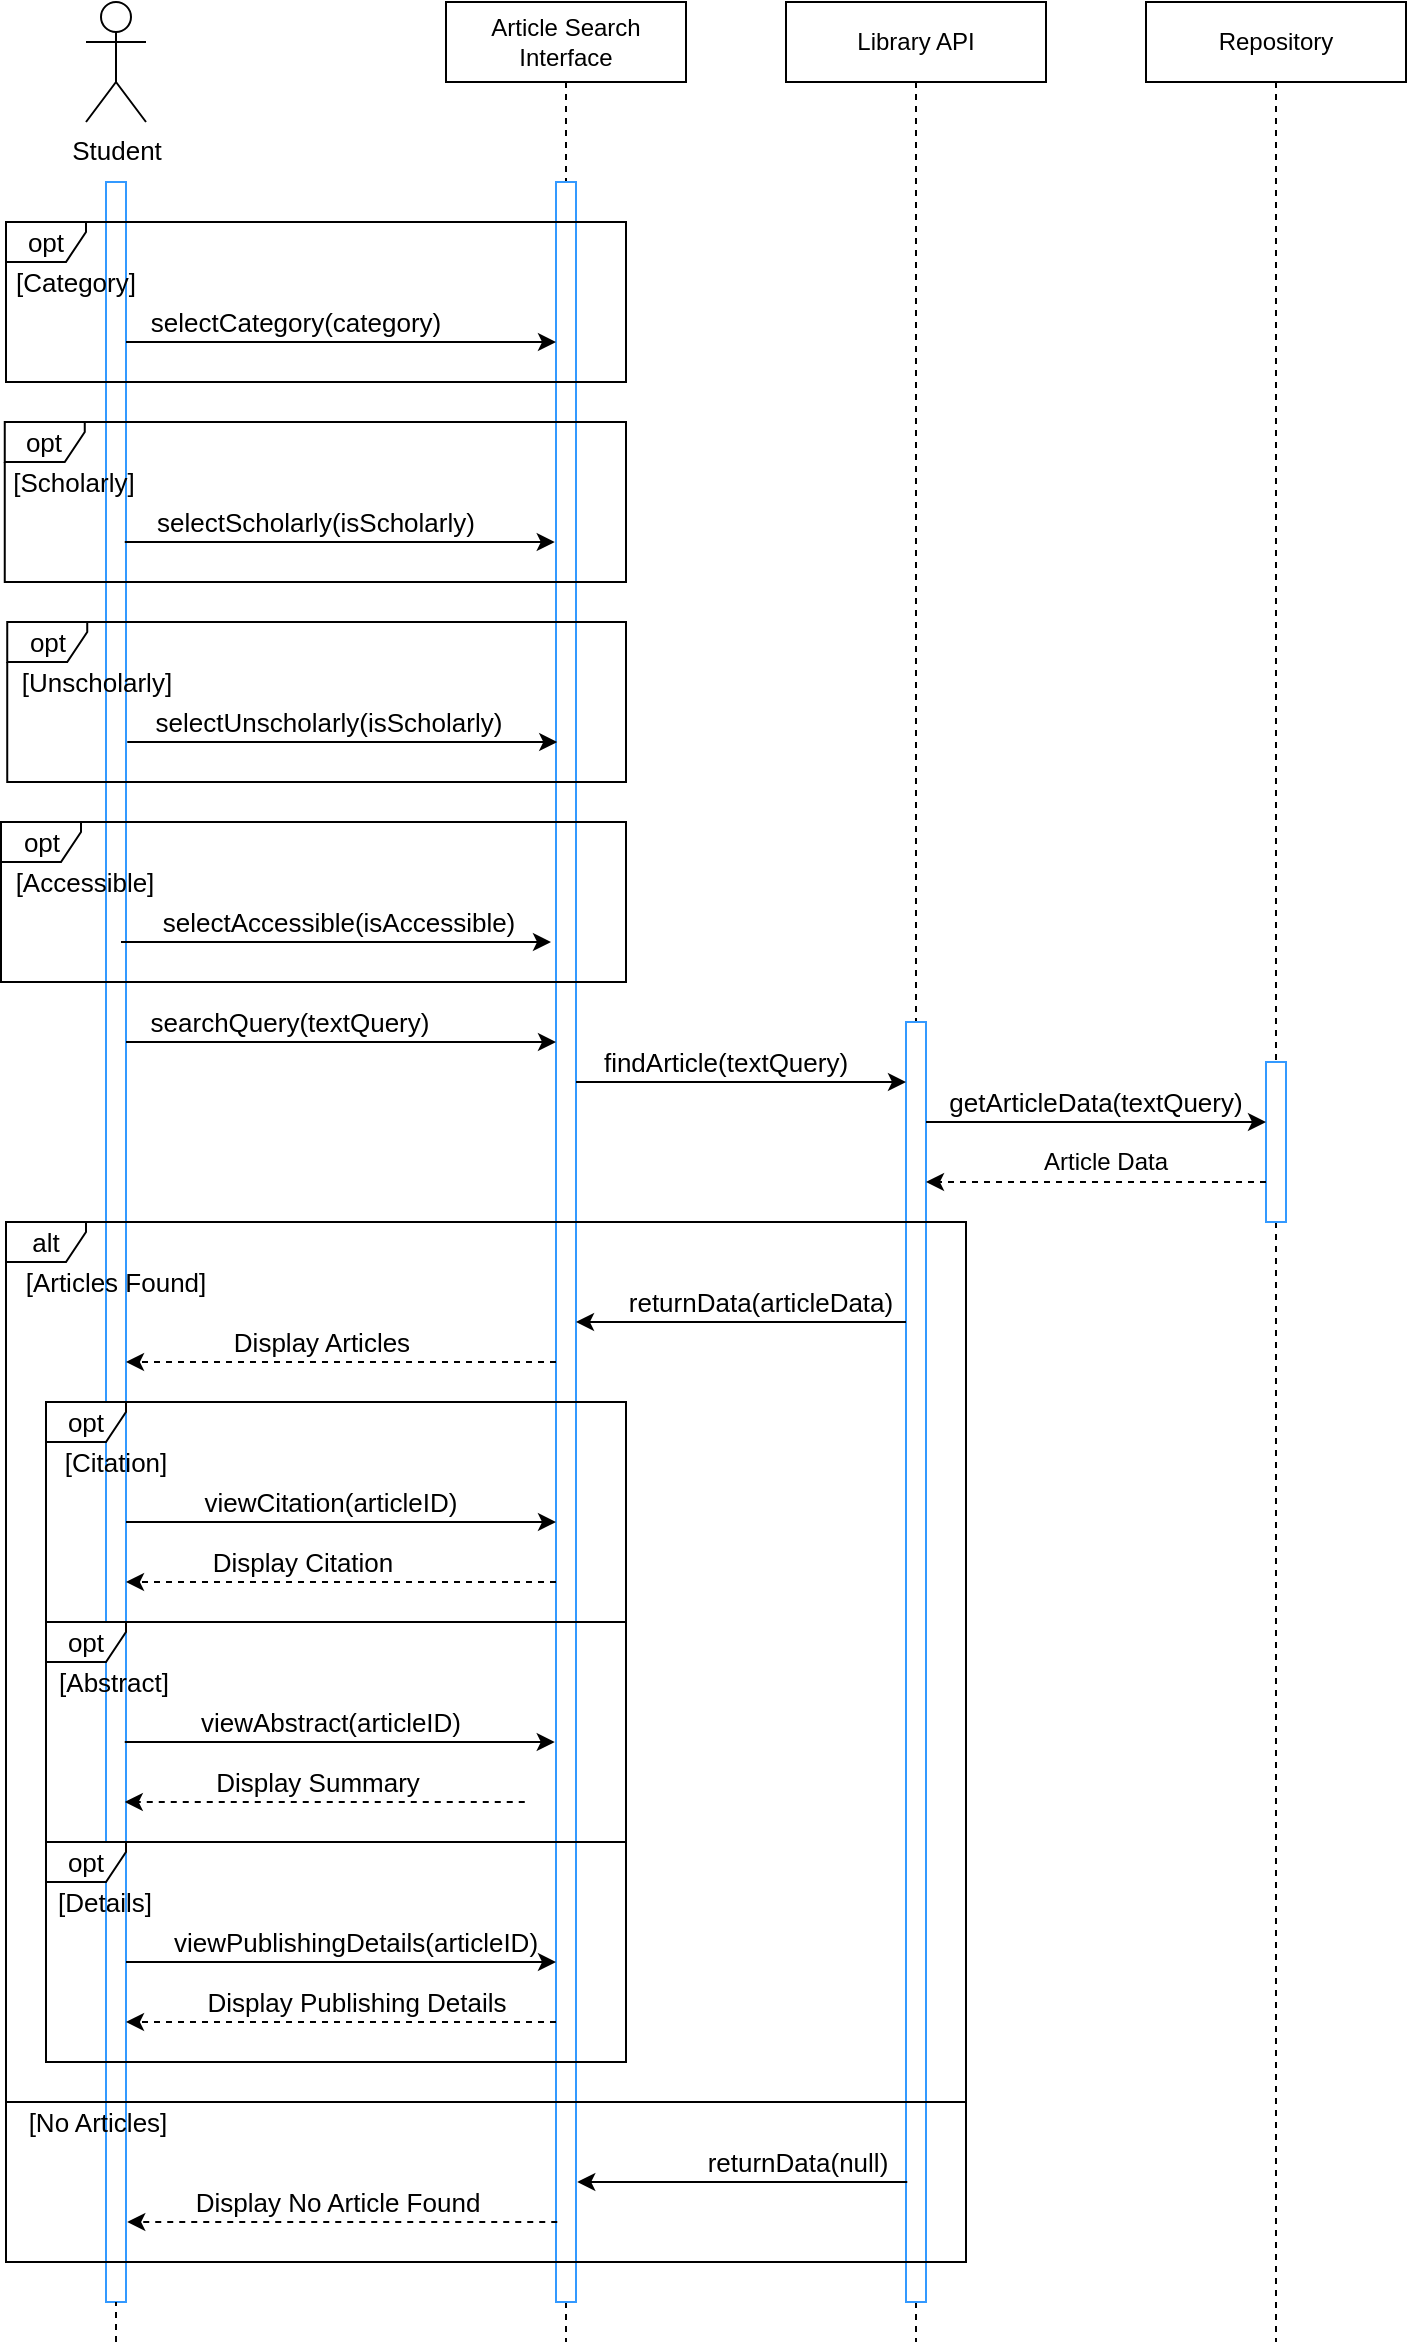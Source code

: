 <mxfile compressed="false" version="21.0.10" type="device">
  <diagram name="Page-1" id="2YBvvXClWsGukQMizWep">
    <mxGraphModel dx="1363" dy="877" grid="1" gridSize="10" guides="1" tooltips="1" connect="1" arrows="1" fold="1" page="1" pageScale="1" pageWidth="2500" pageHeight="2500" math="0" shadow="0">
      <root>
        <mxCell id="0" />
        <mxCell id="1" parent="0" />
        <mxCell id="aM9ryv3xv72pqoxQDRHE-5" value="Repository" style="shape=umlLifeline;perimeter=lifelinePerimeter;whiteSpace=wrap;html=1;container=0;dropTarget=0;collapsible=0;recursiveResize=0;outlineConnect=0;portConstraint=eastwest;newEdgeStyle={&quot;edgeStyle&quot;:&quot;elbowEdgeStyle&quot;,&quot;elbow&quot;:&quot;vertical&quot;,&quot;curved&quot;:0,&quot;rounded&quot;:0};" parent="1" vertex="1">
          <mxGeometry x="580" y="40" width="130" height="1170" as="geometry" />
        </mxCell>
        <mxCell id="aM9ryv3xv72pqoxQDRHE-6" value="" style="html=1;points=[];perimeter=orthogonalPerimeter;outlineConnect=0;targetShapes=umlLifeline;portConstraint=eastwest;newEdgeStyle={&quot;edgeStyle&quot;:&quot;elbowEdgeStyle&quot;,&quot;elbow&quot;:&quot;vertical&quot;,&quot;curved&quot;:0,&quot;rounded&quot;:0};strokeColor=#3399FF;" parent="aM9ryv3xv72pqoxQDRHE-5" vertex="1">
          <mxGeometry x="60" y="530" width="10" height="80" as="geometry" />
        </mxCell>
        <mxCell id="fCjNDRdymDhb6TnAWpX7-8" value="Student" style="shape=umlActor;verticalLabelPosition=bottom;verticalAlign=top;html=1;outlineConnect=0;strokeColor=#000000;fontSize=13;" parent="1" vertex="1">
          <mxGeometry x="50" y="40" width="30" height="60" as="geometry" />
        </mxCell>
        <mxCell id="fCjNDRdymDhb6TnAWpX7-12" value="" style="html=1;points=[];perimeter=orthogonalPerimeter;outlineConnect=0;targetShapes=umlLifeline;portConstraint=eastwest;newEdgeStyle={&quot;edgeStyle&quot;:&quot;elbowEdgeStyle&quot;,&quot;elbow&quot;:&quot;vertical&quot;,&quot;curved&quot;:0,&quot;rounded&quot;:0};strokeColor=#3399FF;" parent="1" vertex="1">
          <mxGeometry x="60" y="130" width="10" height="1060" as="geometry" />
        </mxCell>
        <mxCell id="fCjNDRdymDhb6TnAWpX7-27" value="Article Search Interface" style="shape=umlLifeline;perimeter=lifelinePerimeter;whiteSpace=wrap;html=1;container=0;dropTarget=0;collapsible=0;recursiveResize=0;outlineConnect=0;portConstraint=eastwest;newEdgeStyle={&quot;edgeStyle&quot;:&quot;elbowEdgeStyle&quot;,&quot;elbow&quot;:&quot;vertical&quot;,&quot;curved&quot;:0,&quot;rounded&quot;:0};" parent="1" vertex="1">
          <mxGeometry x="230" y="40" width="120" height="1170" as="geometry" />
        </mxCell>
        <mxCell id="fCjNDRdymDhb6TnAWpX7-28" value="" style="html=1;points=[];perimeter=orthogonalPerimeter;outlineConnect=0;targetShapes=umlLifeline;portConstraint=eastwest;newEdgeStyle={&quot;edgeStyle&quot;:&quot;elbowEdgeStyle&quot;,&quot;elbow&quot;:&quot;vertical&quot;,&quot;curved&quot;:0,&quot;rounded&quot;:0};strokeColor=#3399FF;" parent="fCjNDRdymDhb6TnAWpX7-27" vertex="1">
          <mxGeometry x="55" y="90" width="10" height="1060" as="geometry" />
        </mxCell>
        <mxCell id="fCjNDRdymDhb6TnAWpX7-33" value="" style="endArrow=none;dashed=1;html=1;rounded=0;fontSize=13;" parent="1" target="fCjNDRdymDhb6TnAWpX7-12" edge="1">
          <mxGeometry width="50" height="50" relative="1" as="geometry">
            <mxPoint x="65" y="1210" as="sourcePoint" />
            <mxPoint x="65" y="660" as="targetPoint" />
            <Array as="points" />
          </mxGeometry>
        </mxCell>
        <mxCell id="fCjNDRdymDhb6TnAWpX7-42" value="selectCategory(category)" style="text;html=1;strokeColor=none;fillColor=none;align=center;verticalAlign=middle;whiteSpace=wrap;rounded=0;fontSize=13;" parent="1" vertex="1">
          <mxGeometry x="70" y="190" width="170" height="20" as="geometry" />
        </mxCell>
        <mxCell id="fCjNDRdymDhb6TnAWpX7-45" value="opt" style="shape=umlFrame;whiteSpace=wrap;html=1;pointerEvents=0;strokeColor=#000000;fontSize=13;width=40;height=20;" parent="1" vertex="1">
          <mxGeometry x="10" y="150" width="310" height="80" as="geometry" />
        </mxCell>
        <mxCell id="fCjNDRdymDhb6TnAWpX7-46" value="[Category]" style="text;html=1;strokeColor=none;fillColor=none;align=center;verticalAlign=middle;whiteSpace=wrap;rounded=0;fontSize=13;" parent="1" vertex="1">
          <mxGeometry x="10" y="170" width="70" height="20" as="geometry" />
        </mxCell>
        <mxCell id="fCjNDRdymDhb6TnAWpX7-51" value="" style="endArrow=classic;html=1;rounded=0;fontSize=13;" parent="1" source="fCjNDRdymDhb6TnAWpX7-12" target="fCjNDRdymDhb6TnAWpX7-28" edge="1">
          <mxGeometry width="50" height="50" relative="1" as="geometry">
            <mxPoint x="70" y="230" as="sourcePoint" />
            <mxPoint x="285" y="230" as="targetPoint" />
            <Array as="points">
              <mxPoint x="139" y="210" />
              <mxPoint x="204" y="210" />
            </Array>
          </mxGeometry>
        </mxCell>
        <mxCell id="8WBUeJ8e2ZMxS5DKSKpC-83" value="Library API" style="shape=umlLifeline;perimeter=lifelinePerimeter;whiteSpace=wrap;html=1;container=0;dropTarget=0;collapsible=0;recursiveResize=0;outlineConnect=0;portConstraint=eastwest;newEdgeStyle={&quot;edgeStyle&quot;:&quot;elbowEdgeStyle&quot;,&quot;elbow&quot;:&quot;vertical&quot;,&quot;curved&quot;:0,&quot;rounded&quot;:0};" parent="1" vertex="1">
          <mxGeometry x="400" y="40" width="130" height="1170" as="geometry" />
        </mxCell>
        <mxCell id="8WBUeJ8e2ZMxS5DKSKpC-84" value="" style="html=1;points=[];perimeter=orthogonalPerimeter;outlineConnect=0;targetShapes=umlLifeline;portConstraint=eastwest;newEdgeStyle={&quot;edgeStyle&quot;:&quot;elbowEdgeStyle&quot;,&quot;elbow&quot;:&quot;vertical&quot;,&quot;curved&quot;:0,&quot;rounded&quot;:0};strokeColor=#3399FF;" parent="8WBUeJ8e2ZMxS5DKSKpC-83" vertex="1">
          <mxGeometry x="60" y="510" width="10" height="640" as="geometry" />
        </mxCell>
        <mxCell id="UOv02gEyeNIiNMxLk5ma-1" value="selectScholarly(isScholarly)" style="text;html=1;strokeColor=none;fillColor=none;align=center;verticalAlign=middle;whiteSpace=wrap;rounded=0;fontSize=13;" parent="1" vertex="1">
          <mxGeometry x="80" y="290" width="170" height="20" as="geometry" />
        </mxCell>
        <mxCell id="UOv02gEyeNIiNMxLk5ma-2" value="opt" style="shape=umlFrame;whiteSpace=wrap;html=1;pointerEvents=0;strokeColor=#000000;fontSize=13;width=40;height=20;" parent="1" vertex="1">
          <mxGeometry x="9.38" y="250" width="310.62" height="80" as="geometry" />
        </mxCell>
        <mxCell id="UOv02gEyeNIiNMxLk5ma-3" value="[Scholarly]" style="text;html=1;strokeColor=none;fillColor=none;align=center;verticalAlign=middle;whiteSpace=wrap;rounded=0;fontSize=13;" parent="1" vertex="1">
          <mxGeometry x="9.38" y="270" width="70" height="20" as="geometry" />
        </mxCell>
        <mxCell id="UOv02gEyeNIiNMxLk5ma-4" value="" style="endArrow=classic;html=1;rounded=0;fontSize=13;" parent="1" edge="1">
          <mxGeometry width="50" height="50" relative="1" as="geometry">
            <mxPoint x="69.38" y="310" as="sourcePoint" />
            <mxPoint x="284.38" y="310" as="targetPoint" />
            <Array as="points">
              <mxPoint x="138.38" y="310" />
              <mxPoint x="203.38" y="310" />
            </Array>
          </mxGeometry>
        </mxCell>
        <mxCell id="UOv02gEyeNIiNMxLk5ma-9" value="" style="endArrow=classic;html=1;rounded=0;" parent="1" edge="1">
          <mxGeometry width="50" height="50" relative="1" as="geometry">
            <mxPoint x="70" y="560" as="sourcePoint" />
            <mxPoint x="285" y="560" as="targetPoint" />
            <Array as="points">
              <mxPoint x="180" y="560" />
            </Array>
          </mxGeometry>
        </mxCell>
        <mxCell id="UOv02gEyeNIiNMxLk5ma-11" value="searchQuery(textQuery)" style="text;html=1;strokeColor=none;fillColor=none;align=center;verticalAlign=middle;whiteSpace=wrap;rounded=0;fontSize=13;" parent="1" vertex="1">
          <mxGeometry x="73.75" y="540" width="156.25" height="20" as="geometry" />
        </mxCell>
        <mxCell id="UOv02gEyeNIiNMxLk5ma-12" value="" style="endArrow=classic;html=1;rounded=0;" parent="1" edge="1">
          <mxGeometry width="50" height="50" relative="1" as="geometry">
            <mxPoint x="295" y="580" as="sourcePoint" />
            <mxPoint x="460" y="580" as="targetPoint" />
            <Array as="points">
              <mxPoint x="430" y="580" />
            </Array>
          </mxGeometry>
        </mxCell>
        <mxCell id="UOv02gEyeNIiNMxLk5ma-13" value="findArticle(textQuery)" style="text;html=1;strokeColor=none;fillColor=none;align=center;verticalAlign=middle;whiteSpace=wrap;rounded=0;fontSize=13;" parent="1" vertex="1">
          <mxGeometry x="300" y="560" width="140" height="20" as="geometry" />
        </mxCell>
        <mxCell id="UOv02gEyeNIiNMxLk5ma-14" value="" style="endArrow=classic;html=1;rounded=0;" parent="1" target="aM9ryv3xv72pqoxQDRHE-6" edge="1">
          <mxGeometry width="50" height="50" relative="1" as="geometry">
            <mxPoint x="470" y="600" as="sourcePoint" />
            <mxPoint x="560" y="610" as="targetPoint" />
            <Array as="points">
              <mxPoint x="520" y="600" />
            </Array>
          </mxGeometry>
        </mxCell>
        <mxCell id="UOv02gEyeNIiNMxLk5ma-15" value="getArticleData(textQuery)" style="text;html=1;strokeColor=none;fillColor=none;align=center;verticalAlign=middle;whiteSpace=wrap;rounded=0;fontSize=13;" parent="1" vertex="1">
          <mxGeometry x="470" y="580" width="170" height="20" as="geometry" />
        </mxCell>
        <mxCell id="UOv02gEyeNIiNMxLk5ma-16" value="alt" style="shape=umlFrame;whiteSpace=wrap;html=1;pointerEvents=0;strokeColor=#000000;fontSize=13;width=40;height=20;" parent="1" vertex="1">
          <mxGeometry x="10" y="650" width="480" height="440" as="geometry" />
        </mxCell>
        <mxCell id="UOv02gEyeNIiNMxLk5ma-17" value="returnData(articleData)" style="text;html=1;strokeColor=none;fillColor=none;align=center;verticalAlign=middle;whiteSpace=wrap;rounded=0;fontSize=13;" parent="1" vertex="1">
          <mxGeometry x="320" y="680" width="135" height="20" as="geometry" />
        </mxCell>
        <mxCell id="UOv02gEyeNIiNMxLk5ma-18" value="" style="endArrow=classic;html=1;rounded=0;fontSize=13;" parent="1" edge="1">
          <mxGeometry width="50" height="50" relative="1" as="geometry">
            <mxPoint x="460" y="700" as="sourcePoint" />
            <mxPoint x="295" y="700" as="targetPoint" />
            <Array as="points">
              <mxPoint x="440" y="700" />
            </Array>
          </mxGeometry>
        </mxCell>
        <mxCell id="UOv02gEyeNIiNMxLk5ma-19" value="" style="endArrow=classic;html=1;rounded=0;fontSize=13;dashed=1;" parent="1" edge="1">
          <mxGeometry width="50" height="50" relative="1" as="geometry">
            <mxPoint x="285" y="720" as="sourcePoint" />
            <mxPoint x="70" y="720" as="targetPoint" />
            <Array as="points">
              <mxPoint x="211" y="720" />
              <mxPoint x="130" y="720" />
            </Array>
          </mxGeometry>
        </mxCell>
        <mxCell id="UOv02gEyeNIiNMxLk5ma-20" value="Display Articles" style="text;html=1;strokeColor=none;fillColor=none;align=center;verticalAlign=middle;whiteSpace=wrap;rounded=0;fontSize=13;" parent="1" vertex="1">
          <mxGeometry x="115" y="700" width="106.25" height="20" as="geometry" />
        </mxCell>
        <mxCell id="UOv02gEyeNIiNMxLk5ma-21" value="" style="endArrow=classic;html=1;rounded=0;dashed=1;" parent="1" source="aM9ryv3xv72pqoxQDRHE-6" edge="1">
          <mxGeometry width="50" height="50" relative="1" as="geometry">
            <mxPoint x="680" y="630" as="sourcePoint" />
            <mxPoint x="470" y="630" as="targetPoint" />
            <Array as="points">
              <mxPoint x="600" y="630" />
            </Array>
          </mxGeometry>
        </mxCell>
        <mxCell id="UOv02gEyeNIiNMxLk5ma-22" value="Article Data" style="text;html=1;strokeColor=none;fillColor=none;align=center;verticalAlign=middle;whiteSpace=wrap;rounded=0;" parent="1" vertex="1">
          <mxGeometry x="525" y="610" width="70" height="20" as="geometry" />
        </mxCell>
        <mxCell id="UOv02gEyeNIiNMxLk5ma-23" value="[Articles Found]" style="text;html=1;strokeColor=none;fillColor=none;align=center;verticalAlign=middle;whiteSpace=wrap;rounded=0;fontSize=13;" parent="1" vertex="1">
          <mxGeometry x="10" y="670" width="110" height="20" as="geometry" />
        </mxCell>
        <mxCell id="UOv02gEyeNIiNMxLk5ma-24" value="returnData(null)" style="text;html=1;strokeColor=none;fillColor=none;align=center;verticalAlign=middle;whiteSpace=wrap;rounded=0;fontSize=13;" parent="1" vertex="1">
          <mxGeometry x="350.62" y="1110" width="110" height="20" as="geometry" />
        </mxCell>
        <mxCell id="UOv02gEyeNIiNMxLk5ma-25" value="" style="endArrow=classic;html=1;rounded=0;fontSize=13;" parent="1" edge="1">
          <mxGeometry width="50" height="50" relative="1" as="geometry">
            <mxPoint x="460.62" y="1130" as="sourcePoint" />
            <mxPoint x="295.62" y="1130" as="targetPoint" />
            <Array as="points">
              <mxPoint x="440.62" y="1130" />
            </Array>
          </mxGeometry>
        </mxCell>
        <mxCell id="UOv02gEyeNIiNMxLk5ma-26" value="" style="endArrow=classic;html=1;rounded=0;fontSize=13;dashed=1;" parent="1" edge="1">
          <mxGeometry width="50" height="50" relative="1" as="geometry">
            <mxPoint x="285.62" y="1150" as="sourcePoint" />
            <mxPoint x="70.62" y="1150" as="targetPoint" />
            <Array as="points">
              <mxPoint x="219.62" y="1150" />
              <mxPoint x="129.62" y="1150" />
            </Array>
          </mxGeometry>
        </mxCell>
        <mxCell id="UOv02gEyeNIiNMxLk5ma-27" value="Display No Article Found" style="text;html=1;strokeColor=none;fillColor=none;align=center;verticalAlign=middle;whiteSpace=wrap;rounded=0;fontSize=13;" parent="1" vertex="1">
          <mxGeometry x="97.81" y="1130" width="155.62" height="20" as="geometry" />
        </mxCell>
        <mxCell id="UOv02gEyeNIiNMxLk5ma-28" value="[No Articles]" style="text;html=1;strokeColor=none;fillColor=none;align=center;verticalAlign=middle;whiteSpace=wrap;rounded=0;fontSize=13;" parent="1" vertex="1">
          <mxGeometry x="10.62" y="1090" width="90" height="20" as="geometry" />
        </mxCell>
        <mxCell id="UOv02gEyeNIiNMxLk5ma-46" value="viewCitation(articleID)" style="text;html=1;strokeColor=none;fillColor=none;align=center;verticalAlign=middle;whiteSpace=wrap;rounded=0;fontSize=13;" parent="1" vertex="1">
          <mxGeometry x="106.25" y="780" width="132.5" height="20" as="geometry" />
        </mxCell>
        <mxCell id="UOv02gEyeNIiNMxLk5ma-47" value="" style="endArrow=classic;html=1;rounded=0;fontSize=13;" parent="1" edge="1">
          <mxGeometry width="50" height="50" relative="1" as="geometry">
            <mxPoint x="70" y="800" as="sourcePoint" />
            <mxPoint x="285" y="800" as="targetPoint" />
            <Array as="points">
              <mxPoint x="138.75" y="800" />
              <mxPoint x="203.75" y="800" />
            </Array>
          </mxGeometry>
        </mxCell>
        <mxCell id="UOv02gEyeNIiNMxLk5ma-48" value="" style="endArrow=classic;html=1;rounded=0;fontSize=13;dashed=1;" parent="1" edge="1">
          <mxGeometry width="50" height="50" relative="1" as="geometry">
            <mxPoint x="285" y="830" as="sourcePoint" />
            <mxPoint x="70" y="830" as="targetPoint" />
            <Array as="points">
              <mxPoint x="207" y="830" />
              <mxPoint x="169" y="830" />
              <mxPoint x="130" y="830" />
            </Array>
          </mxGeometry>
        </mxCell>
        <mxCell id="UOv02gEyeNIiNMxLk5ma-49" value="Display Citation" style="text;html=1;strokeColor=none;fillColor=none;align=center;verticalAlign=middle;whiteSpace=wrap;rounded=0;fontSize=13;" parent="1" vertex="1">
          <mxGeometry x="100.62" y="810" width="115" height="20" as="geometry" />
        </mxCell>
        <mxCell id="UOv02gEyeNIiNMxLk5ma-50" value="opt" style="shape=umlFrame;whiteSpace=wrap;html=1;pointerEvents=0;strokeColor=#000000;fontSize=13;width=40;height=20;" parent="1" vertex="1">
          <mxGeometry x="30" y="740" width="290" height="110" as="geometry" />
        </mxCell>
        <mxCell id="UOv02gEyeNIiNMxLk5ma-51" value="opt" style="shape=umlFrame;whiteSpace=wrap;html=1;pointerEvents=0;strokeColor=#000000;fontSize=13;width=40;height=20;" parent="1" vertex="1">
          <mxGeometry x="30" y="850" width="290" height="110" as="geometry" />
        </mxCell>
        <mxCell id="UOv02gEyeNIiNMxLk5ma-52" value="viewAbstract(articleID)" style="text;html=1;strokeColor=none;fillColor=none;align=center;verticalAlign=middle;whiteSpace=wrap;rounded=0;fontSize=13;" parent="1" vertex="1">
          <mxGeometry x="101.87" y="890" width="141.25" height="20" as="geometry" />
        </mxCell>
        <mxCell id="UOv02gEyeNIiNMxLk5ma-53" value="" style="endArrow=classic;html=1;rounded=0;fontSize=13;" parent="1" edge="1">
          <mxGeometry width="50" height="50" relative="1" as="geometry">
            <mxPoint x="69.38" y="910" as="sourcePoint" />
            <mxPoint x="284.38" y="910" as="targetPoint" />
            <Array as="points">
              <mxPoint x="99.38" y="910" />
              <mxPoint x="129.38" y="910" />
              <mxPoint x="169.38" y="910" />
              <mxPoint x="202.38" y="910" />
            </Array>
          </mxGeometry>
        </mxCell>
        <mxCell id="UOv02gEyeNIiNMxLk5ma-54" value="" style="endArrow=classic;html=1;rounded=0;fontSize=13;dashed=1;" parent="1" edge="1">
          <mxGeometry width="50" height="50" relative="1" as="geometry">
            <mxPoint x="269.38" y="940" as="sourcePoint" />
            <mxPoint x="69.38" y="940" as="targetPoint" />
            <Array as="points">
              <mxPoint x="205.38" y="940" />
              <mxPoint x="169.38" y="940" />
              <mxPoint x="125.38" y="940" />
            </Array>
          </mxGeometry>
        </mxCell>
        <mxCell id="UOv02gEyeNIiNMxLk5ma-55" value="Display Summary" style="text;html=1;strokeColor=none;fillColor=none;align=center;verticalAlign=middle;whiteSpace=wrap;rounded=0;fontSize=13;" parent="1" vertex="1">
          <mxGeometry x="113.13" y="920" width="106.25" height="20" as="geometry" />
        </mxCell>
        <mxCell id="UOv02gEyeNIiNMxLk5ma-56" value="opt" style="shape=umlFrame;whiteSpace=wrap;html=1;pointerEvents=0;strokeColor=#000000;fontSize=13;width=40;height=20;" parent="1" vertex="1">
          <mxGeometry x="30" y="960" width="290" height="110" as="geometry" />
        </mxCell>
        <mxCell id="UOv02gEyeNIiNMxLk5ma-57" value="viewPublishingDetails(articleID)" style="text;html=1;strokeColor=none;fillColor=none;align=center;verticalAlign=middle;whiteSpace=wrap;rounded=0;fontSize=13;" parent="1" vertex="1">
          <mxGeometry x="90" y="1000" width="190" height="20" as="geometry" />
        </mxCell>
        <mxCell id="UOv02gEyeNIiNMxLk5ma-58" value="" style="endArrow=classic;html=1;rounded=0;fontSize=13;" parent="1" edge="1">
          <mxGeometry width="50" height="50" relative="1" as="geometry">
            <mxPoint x="70" y="1020" as="sourcePoint" />
            <mxPoint x="285" y="1020" as="targetPoint" />
            <Array as="points">
              <mxPoint x="103" y="1020" />
              <mxPoint x="180" y="1020" />
              <mxPoint x="250" y="1020" />
            </Array>
          </mxGeometry>
        </mxCell>
        <mxCell id="UOv02gEyeNIiNMxLk5ma-59" value="" style="endArrow=classic;html=1;rounded=0;fontSize=13;dashed=1;" parent="1" edge="1">
          <mxGeometry width="50" height="50" relative="1" as="geometry">
            <mxPoint x="285" y="1050" as="sourcePoint" />
            <mxPoint x="70" y="1050" as="targetPoint" />
            <Array as="points">
              <mxPoint x="210" y="1050" />
              <mxPoint x="129" y="1050" />
            </Array>
          </mxGeometry>
        </mxCell>
        <mxCell id="UOv02gEyeNIiNMxLk5ma-60" value="Display Publishing Details" style="text;html=1;strokeColor=none;fillColor=none;align=center;verticalAlign=middle;whiteSpace=wrap;rounded=0;fontSize=13;" parent="1" vertex="1">
          <mxGeometry x="102.5" y="1030" width="165" height="20" as="geometry" />
        </mxCell>
        <mxCell id="UOv02gEyeNIiNMxLk5ma-61" value="[Citation]" style="text;html=1;strokeColor=none;fillColor=none;align=center;verticalAlign=middle;whiteSpace=wrap;rounded=0;fontSize=13;" parent="1" vertex="1">
          <mxGeometry x="30" y="760" width="70" height="20" as="geometry" />
        </mxCell>
        <mxCell id="UOv02gEyeNIiNMxLk5ma-64" value="[Abstract]" style="text;html=1;strokeColor=none;fillColor=none;align=center;verticalAlign=middle;whiteSpace=wrap;rounded=0;fontSize=13;" parent="1" vertex="1">
          <mxGeometry x="29.38" y="870" width="70" height="20" as="geometry" />
        </mxCell>
        <mxCell id="UOv02gEyeNIiNMxLk5ma-66" value="[Details]" style="text;html=1;strokeColor=none;fillColor=none;align=center;verticalAlign=middle;whiteSpace=wrap;rounded=0;fontSize=13;" parent="1" vertex="1">
          <mxGeometry x="30.32" y="980" width="59.06" height="20" as="geometry" />
        </mxCell>
        <mxCell id="umt8mZcQQaZcks_DzzUI-1" value="selectAccessible(isAccessible)" style="text;html=1;strokeColor=none;fillColor=none;align=center;verticalAlign=middle;whiteSpace=wrap;rounded=0;fontSize=13;" parent="1" vertex="1">
          <mxGeometry x="80" y="490" width="192.5" height="20" as="geometry" />
        </mxCell>
        <mxCell id="umt8mZcQQaZcks_DzzUI-2" value="opt" style="shape=umlFrame;whiteSpace=wrap;html=1;pointerEvents=0;strokeColor=#000000;fontSize=13;width=40;height=20;" parent="1" vertex="1">
          <mxGeometry x="7.5" y="450" width="312.5" height="80" as="geometry" />
        </mxCell>
        <mxCell id="umt8mZcQQaZcks_DzzUI-3" value="[Accessible]" style="text;html=1;strokeColor=none;fillColor=none;align=center;verticalAlign=middle;whiteSpace=wrap;rounded=0;fontSize=13;" parent="1" vertex="1">
          <mxGeometry x="7.5" y="470" width="82.5" height="20" as="geometry" />
        </mxCell>
        <mxCell id="umt8mZcQQaZcks_DzzUI-4" value="" style="endArrow=classic;html=1;rounded=0;fontSize=13;" parent="1" edge="1">
          <mxGeometry width="50" height="50" relative="1" as="geometry">
            <mxPoint x="67.5" y="510" as="sourcePoint" />
            <mxPoint x="282.5" y="510" as="targetPoint" />
            <Array as="points">
              <mxPoint x="136.5" y="510" />
              <mxPoint x="201.5" y="510" />
            </Array>
          </mxGeometry>
        </mxCell>
        <mxCell id="UOv02gEyeNIiNMxLk5ma-29" value="" style="rounded=0;whiteSpace=wrap;html=1;fillColor=none;" parent="1" vertex="1">
          <mxGeometry x="10" y="1090" width="480" height="80" as="geometry" />
        </mxCell>
        <mxCell id="umt8mZcQQaZcks_DzzUI-6" value="selectUnscholarly(isScholarly)" style="text;html=1;strokeColor=none;fillColor=none;align=center;verticalAlign=middle;whiteSpace=wrap;rounded=0;fontSize=13;" parent="1" vertex="1">
          <mxGeometry x="75" y="390" width="192.5" height="20" as="geometry" />
        </mxCell>
        <mxCell id="umt8mZcQQaZcks_DzzUI-7" value="opt" style="shape=umlFrame;whiteSpace=wrap;html=1;pointerEvents=0;strokeColor=#000000;fontSize=13;width=40;height=20;" parent="1" vertex="1">
          <mxGeometry x="10.62" y="350" width="309.38" height="80" as="geometry" />
        </mxCell>
        <mxCell id="umt8mZcQQaZcks_DzzUI-8" value="[Unscholarly]" style="text;html=1;strokeColor=none;fillColor=none;align=center;verticalAlign=middle;whiteSpace=wrap;rounded=0;fontSize=13;" parent="1" vertex="1">
          <mxGeometry x="10.62" y="370" width="89.38" height="20" as="geometry" />
        </mxCell>
        <mxCell id="umt8mZcQQaZcks_DzzUI-9" value="" style="endArrow=classic;html=1;rounded=0;fontSize=13;" parent="1" edge="1">
          <mxGeometry width="50" height="50" relative="1" as="geometry">
            <mxPoint x="70.62" y="410" as="sourcePoint" />
            <mxPoint x="285.62" y="410" as="targetPoint" />
            <Array as="points">
              <mxPoint x="139.62" y="410" />
              <mxPoint x="204.62" y="410" />
            </Array>
          </mxGeometry>
        </mxCell>
      </root>
    </mxGraphModel>
  </diagram>
</mxfile>

